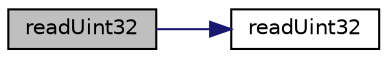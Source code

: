 digraph "readUint32"
{
 // LATEX_PDF_SIZE
  edge [fontname="Helvetica",fontsize="10",labelfontname="Helvetica",labelfontsize="10"];
  node [fontname="Helvetica",fontsize="10",shape=record];
  rankdir="LR";
  Node1 [label="readUint32",height=0.2,width=0.4,color="black", fillcolor="grey75", style="filled", fontcolor="black",tooltip="Convert char string to uint32."];
  Node1 -> Node2 [color="midnightblue",fontsize="10",style="solid",fontname="Helvetica"];
  Node2 [label="readUint32",height=0.2,width=0.4,color="black", fillcolor="white", style="filled",URL="$namespacepFlow.html#a0c09d609fdab431b8f9cf7bc2f6af9f4",tooltip="Convert word to uint32."];
}
